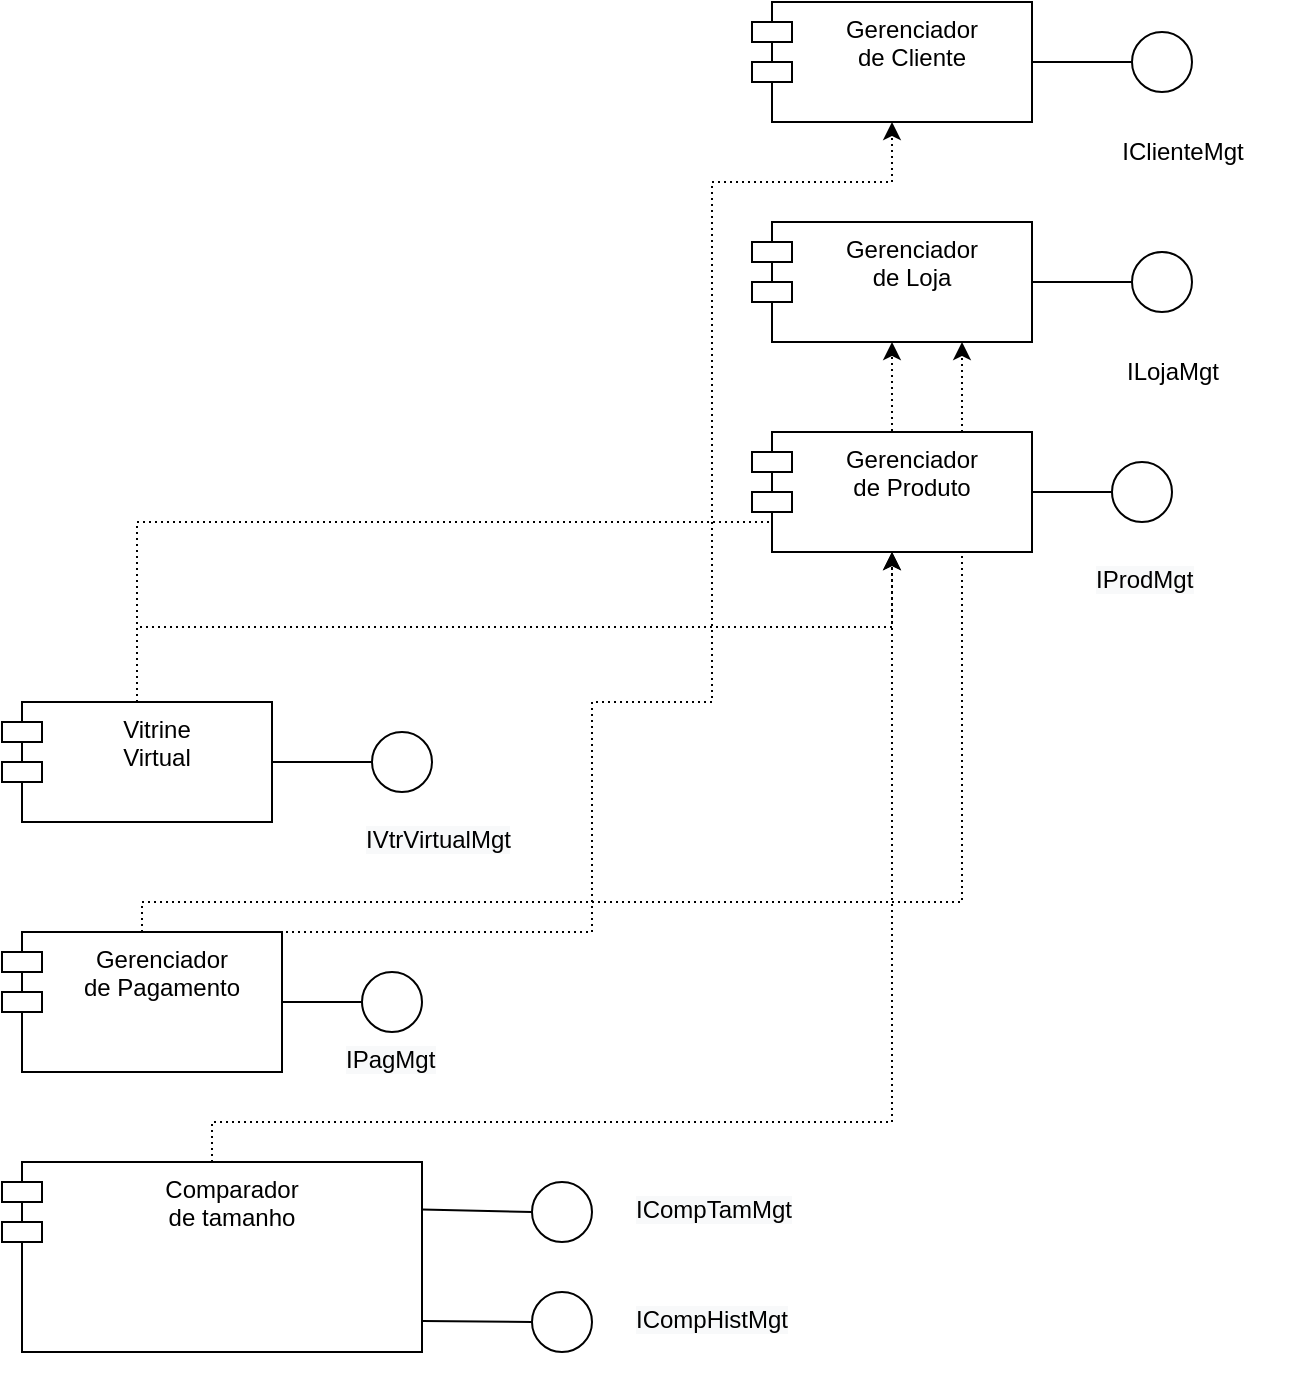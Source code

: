<mxfile version="20.3.2" type="device"><diagram id="Q9vmjYtymU5gKe35oRWh" name="Página-1"><mxGraphModel dx="1422" dy="685" grid="1" gridSize="10" guides="1" tooltips="1" connect="1" arrows="1" fold="1" page="1" pageScale="1" pageWidth="827" pageHeight="1169" math="0" shadow="0"><root><mxCell id="0"/><mxCell id="1" parent="0"/><mxCell id="0od7cxB27q9ZA-Zl5Jcv-2" value="Gerenciador &#10;de Loja" style="shape=module;align=left;spacingLeft=20;align=center;verticalAlign=top;" parent="1" vertex="1"><mxGeometry x="440" y="200" width="140" height="60" as="geometry"/></mxCell><mxCell id="0od7cxB27q9ZA-Zl5Jcv-4" value="" style="endArrow=none;html=1;rounded=0;exitX=1;exitY=0.5;exitDx=0;exitDy=0;entryX=0;entryY=0.5;entryDx=0;entryDy=0;" parent="1" source="0od7cxB27q9ZA-Zl5Jcv-2" target="0od7cxB27q9ZA-Zl5Jcv-6" edge="1"><mxGeometry width="50" height="50" relative="1" as="geometry"><mxPoint x="540" y="290" as="sourcePoint"/><mxPoint x="600" y="285" as="targetPoint"/></mxGeometry></mxCell><mxCell id="0od7cxB27q9ZA-Zl5Jcv-6" value="" style="ellipse;whiteSpace=wrap;html=1;aspect=fixed;" parent="1" vertex="1"><mxGeometry x="630" y="215" width="30" height="30" as="geometry"/></mxCell><mxCell id="uK-HUDEWZQ-czA-NIFh6-42" style="edgeStyle=orthogonalEdgeStyle;rounded=0;orthogonalLoop=1;jettySize=auto;html=1;exitX=0.5;exitY=0;exitDx=0;exitDy=0;entryX=0.5;entryY=1;entryDx=0;entryDy=0;dashed=1;dashPattern=1 2;" edge="1" parent="1" source="0od7cxB27q9ZA-Zl5Jcv-10" target="0od7cxB27q9ZA-Zl5Jcv-22"><mxGeometry relative="1" as="geometry"><Array as="points"><mxPoint x="360" y="555"/><mxPoint x="360" y="440"/><mxPoint x="420" y="440"/><mxPoint x="420" y="180"/><mxPoint x="510" y="180"/></Array></mxGeometry></mxCell><mxCell id="uK-HUDEWZQ-czA-NIFh6-44" style="edgeStyle=orthogonalEdgeStyle;rounded=0;orthogonalLoop=1;jettySize=auto;html=1;exitX=0.5;exitY=0;exitDx=0;exitDy=0;entryX=0.75;entryY=1;entryDx=0;entryDy=0;dashed=1;dashPattern=1 2;" edge="1" parent="1" source="0od7cxB27q9ZA-Zl5Jcv-10" target="0od7cxB27q9ZA-Zl5Jcv-2"><mxGeometry relative="1" as="geometry"><Array as="points"><mxPoint x="135" y="540"/><mxPoint x="545" y="540"/></Array></mxGeometry></mxCell><mxCell id="0od7cxB27q9ZA-Zl5Jcv-10" value="Gerenciador &#10;de Pagamento" style="shape=module;align=left;spacingLeft=20;align=center;verticalAlign=top;" parent="1" vertex="1"><mxGeometry x="65" y="555" width="140" height="70" as="geometry"/></mxCell><mxCell id="0od7cxB27q9ZA-Zl5Jcv-11" value="" style="endArrow=none;html=1;rounded=0;exitX=1;exitY=0.5;exitDx=0;exitDy=0;" parent="1" source="0od7cxB27q9ZA-Zl5Jcv-10" edge="1"><mxGeometry width="50" height="50" relative="1" as="geometry"><mxPoint x="185" y="595" as="sourcePoint"/><mxPoint x="245" y="590" as="targetPoint"/></mxGeometry></mxCell><mxCell id="0od7cxB27q9ZA-Zl5Jcv-12" value="" style="ellipse;whiteSpace=wrap;html=1;aspect=fixed;" parent="1" vertex="1"><mxGeometry x="245" y="575" width="30" height="30" as="geometry"/></mxCell><mxCell id="uK-HUDEWZQ-czA-NIFh6-38" style="edgeStyle=orthogonalEdgeStyle;rounded=0;orthogonalLoop=1;jettySize=auto;html=1;exitX=0.5;exitY=0;exitDx=0;exitDy=0;entryX=0.5;entryY=1;entryDx=0;entryDy=0;dashed=1;dashPattern=1 2;" edge="1" parent="1" source="0od7cxB27q9ZA-Zl5Jcv-13" target="0od7cxB27q9ZA-Zl5Jcv-2"><mxGeometry relative="1" as="geometry"/></mxCell><mxCell id="uK-HUDEWZQ-czA-NIFh6-40" style="edgeStyle=orthogonalEdgeStyle;rounded=0;orthogonalLoop=1;jettySize=auto;html=1;exitX=0.5;exitY=0;exitDx=0;exitDy=0;entryX=0.5;entryY=1;entryDx=0;entryDy=0;dashed=1;dashPattern=1 2;" edge="1" parent="1" source="0od7cxB27q9ZA-Zl5Jcv-13" target="uK-HUDEWZQ-czA-NIFh6-1"><mxGeometry relative="1" as="geometry"/></mxCell><mxCell id="0od7cxB27q9ZA-Zl5Jcv-13" value="Vitrine&#10;Virtual" style="shape=module;align=left;spacingLeft=20;align=center;verticalAlign=top;" parent="1" vertex="1"><mxGeometry x="65" y="440" width="135" height="60" as="geometry"/></mxCell><mxCell id="0od7cxB27q9ZA-Zl5Jcv-15" value="" style="ellipse;whiteSpace=wrap;html=1;aspect=fixed;" parent="1" vertex="1"><mxGeometry x="250" y="455" width="30" height="30" as="geometry"/></mxCell><mxCell id="uK-HUDEWZQ-czA-NIFh6-41" style="edgeStyle=orthogonalEdgeStyle;rounded=0;orthogonalLoop=1;jettySize=auto;html=1;exitX=0.5;exitY=0;exitDx=0;exitDy=0;entryX=0.5;entryY=1;entryDx=0;entryDy=0;dashed=1;dashPattern=1 2;" edge="1" parent="1" source="0od7cxB27q9ZA-Zl5Jcv-16" target="uK-HUDEWZQ-czA-NIFh6-1"><mxGeometry relative="1" as="geometry"><Array as="points"><mxPoint x="170" y="650"/><mxPoint x="510" y="650"/></Array></mxGeometry></mxCell><mxCell id="0od7cxB27q9ZA-Zl5Jcv-16" value="Comparador&#10;de tamanho" style="shape=module;align=left;spacingLeft=20;align=center;verticalAlign=top;" parent="1" vertex="1"><mxGeometry x="65" y="670" width="210" height="95" as="geometry"/></mxCell><mxCell id="0od7cxB27q9ZA-Zl5Jcv-17" value="" style="endArrow=none;html=1;rounded=0;exitX=1;exitY=0.25;exitDx=0;exitDy=0;entryX=0;entryY=0.5;entryDx=0;entryDy=0;" parent="1" source="0od7cxB27q9ZA-Zl5Jcv-16" edge="1" target="0od7cxB27q9ZA-Zl5Jcv-18"><mxGeometry width="50" height="50" relative="1" as="geometry"><mxPoint x="255" y="735" as="sourcePoint"/><mxPoint x="315" y="730" as="targetPoint"/></mxGeometry></mxCell><mxCell id="0od7cxB27q9ZA-Zl5Jcv-18" value="" style="ellipse;whiteSpace=wrap;html=1;aspect=fixed;" parent="1" vertex="1"><mxGeometry x="330" y="680" width="30" height="30" as="geometry"/></mxCell><mxCell id="0od7cxB27q9ZA-Zl5Jcv-22" value="Gerenciador &#10;de Cliente" style="shape=module;align=left;spacingLeft=20;align=center;verticalAlign=top;" parent="1" vertex="1"><mxGeometry x="440" y="90" width="140" height="60" as="geometry"/></mxCell><mxCell id="0od7cxB27q9ZA-Zl5Jcv-23" value="" style="endArrow=none;html=1;rounded=0;exitX=1;exitY=0.5;exitDx=0;exitDy=0;" parent="1" source="0od7cxB27q9ZA-Zl5Jcv-22" edge="1"><mxGeometry width="50" height="50" relative="1" as="geometry"><mxPoint x="570" y="125" as="sourcePoint"/><mxPoint x="630" y="120" as="targetPoint"/></mxGeometry></mxCell><mxCell id="0od7cxB27q9ZA-Zl5Jcv-24" value="" style="ellipse;whiteSpace=wrap;html=1;aspect=fixed;" parent="1" vertex="1"><mxGeometry x="630" y="105" width="30" height="30" as="geometry"/></mxCell><mxCell id="0od7cxB27q9ZA-Zl5Jcv-28" value="ILojaMgt" style="text;html=1;align=center;verticalAlign=middle;resizable=0;points=[];autosize=1;strokeColor=none;fillColor=none;" parent="1" vertex="1"><mxGeometry x="615" y="260" width="70" height="30" as="geometry"/></mxCell><mxCell id="0od7cxB27q9ZA-Zl5Jcv-29" value="IClienteMgt" style="text;html=1;align=center;verticalAlign=middle;resizable=0;points=[];autosize=1;strokeColor=none;fillColor=none;" parent="1" vertex="1"><mxGeometry x="615" y="150" width="80" height="30" as="geometry"/></mxCell><mxCell id="0od7cxB27q9ZA-Zl5Jcv-31" value="&lt;span style=&quot;color: rgb(0, 0, 0); font-family: Helvetica; font-size: 12px; font-style: normal; font-variant-ligatures: normal; font-variant-caps: normal; font-weight: 400; letter-spacing: normal; orphans: 2; text-align: center; text-indent: 0px; text-transform: none; widows: 2; word-spacing: 0px; -webkit-text-stroke-width: 0px; background-color: rgb(248, 249, 250); text-decoration-thickness: initial; text-decoration-style: initial; text-decoration-color: initial; float: none; display: inline !important;&quot;&gt;IPagMgt&lt;/span&gt;" style="text;whiteSpace=wrap;html=1;" parent="1" vertex="1"><mxGeometry x="235" y="605" width="100" height="40" as="geometry"/></mxCell><mxCell id="0od7cxB27q9ZA-Zl5Jcv-32" value="&lt;span style=&quot;color: rgb(0, 0, 0); font-family: Helvetica; font-size: 12px; font-style: normal; font-variant-ligatures: normal; font-variant-caps: normal; font-weight: 400; letter-spacing: normal; orphans: 2; text-align: center; text-indent: 0px; text-transform: none; widows: 2; word-spacing: 0px; -webkit-text-stroke-width: 0px; background-color: rgb(248, 249, 250); text-decoration-thickness: initial; text-decoration-style: initial; text-decoration-color: initial; float: none; display: inline !important;&quot;&gt;IVtrVirtualMgt&lt;/span&gt;" style="text;whiteSpace=wrap;html=1;" parent="1" vertex="1"><mxGeometry x="245" y="495" width="100" height="40" as="geometry"/></mxCell><mxCell id="0od7cxB27q9ZA-Zl5Jcv-33" value="&lt;span style=&quot;color: rgb(0, 0, 0); font-family: Helvetica; font-size: 12px; font-style: normal; font-variant-ligatures: normal; font-variant-caps: normal; font-weight: 400; letter-spacing: normal; orphans: 2; text-align: center; text-indent: 0px; text-transform: none; widows: 2; word-spacing: 0px; -webkit-text-stroke-width: 0px; background-color: rgb(248, 249, 250); text-decoration-thickness: initial; text-decoration-style: initial; text-decoration-color: initial; float: none; display: inline !important;&quot;&gt;ICompTamMgt&lt;/span&gt;" style="text;whiteSpace=wrap;html=1;" parent="1" vertex="1"><mxGeometry x="380" y="680" width="100" height="40" as="geometry"/></mxCell><mxCell id="0od7cxB27q9ZA-Zl5Jcv-34" value="&lt;span style=&quot;color: rgb(0, 0, 0); font-family: Helvetica; font-size: 12px; font-style: normal; font-variant-ligatures: normal; font-variant-caps: normal; font-weight: 400; letter-spacing: normal; orphans: 2; text-align: center; text-indent: 0px; text-transform: none; widows: 2; word-spacing: 0px; -webkit-text-stroke-width: 0px; background-color: rgb(248, 249, 250); text-decoration-thickness: initial; text-decoration-style: initial; text-decoration-color: initial; float: none; display: inline !important;&quot;&gt;IProdMgt&lt;/span&gt;" style="text;whiteSpace=wrap;html=1;" parent="1" vertex="1"><mxGeometry x="610" y="365" width="100" height="40" as="geometry"/></mxCell><mxCell id="0od7cxB27q9ZA-Zl5Jcv-35" value="&lt;span style=&quot;color: rgb(0, 0, 0); font-family: Helvetica; font-size: 12px; font-style: normal; font-variant-ligatures: normal; font-variant-caps: normal; font-weight: 400; letter-spacing: normal; orphans: 2; text-align: center; text-indent: 0px; text-transform: none; widows: 2; word-spacing: 0px; -webkit-text-stroke-width: 0px; background-color: rgb(248, 249, 250); text-decoration-thickness: initial; text-decoration-style: initial; text-decoration-color: initial; float: none; display: inline !important;&quot;&gt;ICompHistMgt&lt;/span&gt;" style="text;whiteSpace=wrap;html=1;" parent="1" vertex="1"><mxGeometry x="380" y="735" width="100" height="40" as="geometry"/></mxCell><mxCell id="uK-HUDEWZQ-czA-NIFh6-1" value="Gerenciador &#10;de Produto" style="shape=module;align=left;spacingLeft=20;align=center;verticalAlign=top;" vertex="1" parent="1"><mxGeometry x="440" y="305" width="140" height="60" as="geometry"/></mxCell><mxCell id="uK-HUDEWZQ-czA-NIFh6-2" value="" style="endArrow=none;html=1;rounded=0;exitX=1;exitY=0.5;exitDx=0;exitDy=0;" edge="1" parent="1" source="uK-HUDEWZQ-czA-NIFh6-1"><mxGeometry width="50" height="50" relative="1" as="geometry"><mxPoint x="560" y="340" as="sourcePoint"/><mxPoint x="620" y="335" as="targetPoint"/></mxGeometry></mxCell><mxCell id="uK-HUDEWZQ-czA-NIFh6-3" value="" style="ellipse;whiteSpace=wrap;html=1;aspect=fixed;" vertex="1" parent="1"><mxGeometry x="620" y="320" width="30" height="30" as="geometry"/></mxCell><mxCell id="uK-HUDEWZQ-czA-NIFh6-26" value="" style="endArrow=none;html=1;rounded=0;entryX=0;entryY=0.5;entryDx=0;entryDy=0;exitX=1;exitY=0.5;exitDx=0;exitDy=0;" edge="1" parent="1" source="0od7cxB27q9ZA-Zl5Jcv-13" target="0od7cxB27q9ZA-Zl5Jcv-15"><mxGeometry width="50" height="50" relative="1" as="geometry"><mxPoint x="430" y="515" as="sourcePoint"/><mxPoint x="480" y="465" as="targetPoint"/></mxGeometry></mxCell><mxCell id="uK-HUDEWZQ-czA-NIFh6-28" value="" style="endArrow=none;html=1;rounded=0;exitX=1;exitY=0.5;exitDx=0;exitDy=0;entryX=0;entryY=0.5;entryDx=0;entryDy=0;" edge="1" parent="1" target="uK-HUDEWZQ-czA-NIFh6-29"><mxGeometry width="50" height="50" relative="1" as="geometry"><mxPoint x="275" y="749.5" as="sourcePoint"/><mxPoint x="315" y="762" as="targetPoint"/></mxGeometry></mxCell><mxCell id="uK-HUDEWZQ-czA-NIFh6-29" value="" style="ellipse;whiteSpace=wrap;html=1;aspect=fixed;" vertex="1" parent="1"><mxGeometry x="330" y="735" width="30" height="30" as="geometry"/></mxCell></root></mxGraphModel></diagram></mxfile>
